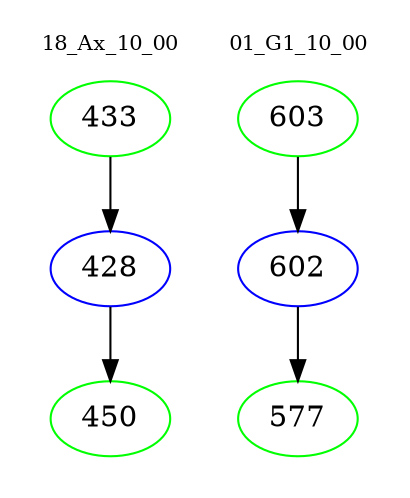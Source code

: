 digraph{
subgraph cluster_0 {
color = white
label = "18_Ax_10_00";
fontsize=10;
T0_433 [label="433", color="green"]
T0_433 -> T0_428 [color="black"]
T0_428 [label="428", color="blue"]
T0_428 -> T0_450 [color="black"]
T0_450 [label="450", color="green"]
}
subgraph cluster_1 {
color = white
label = "01_G1_10_00";
fontsize=10;
T1_603 [label="603", color="green"]
T1_603 -> T1_602 [color="black"]
T1_602 [label="602", color="blue"]
T1_602 -> T1_577 [color="black"]
T1_577 [label="577", color="green"]
}
}
